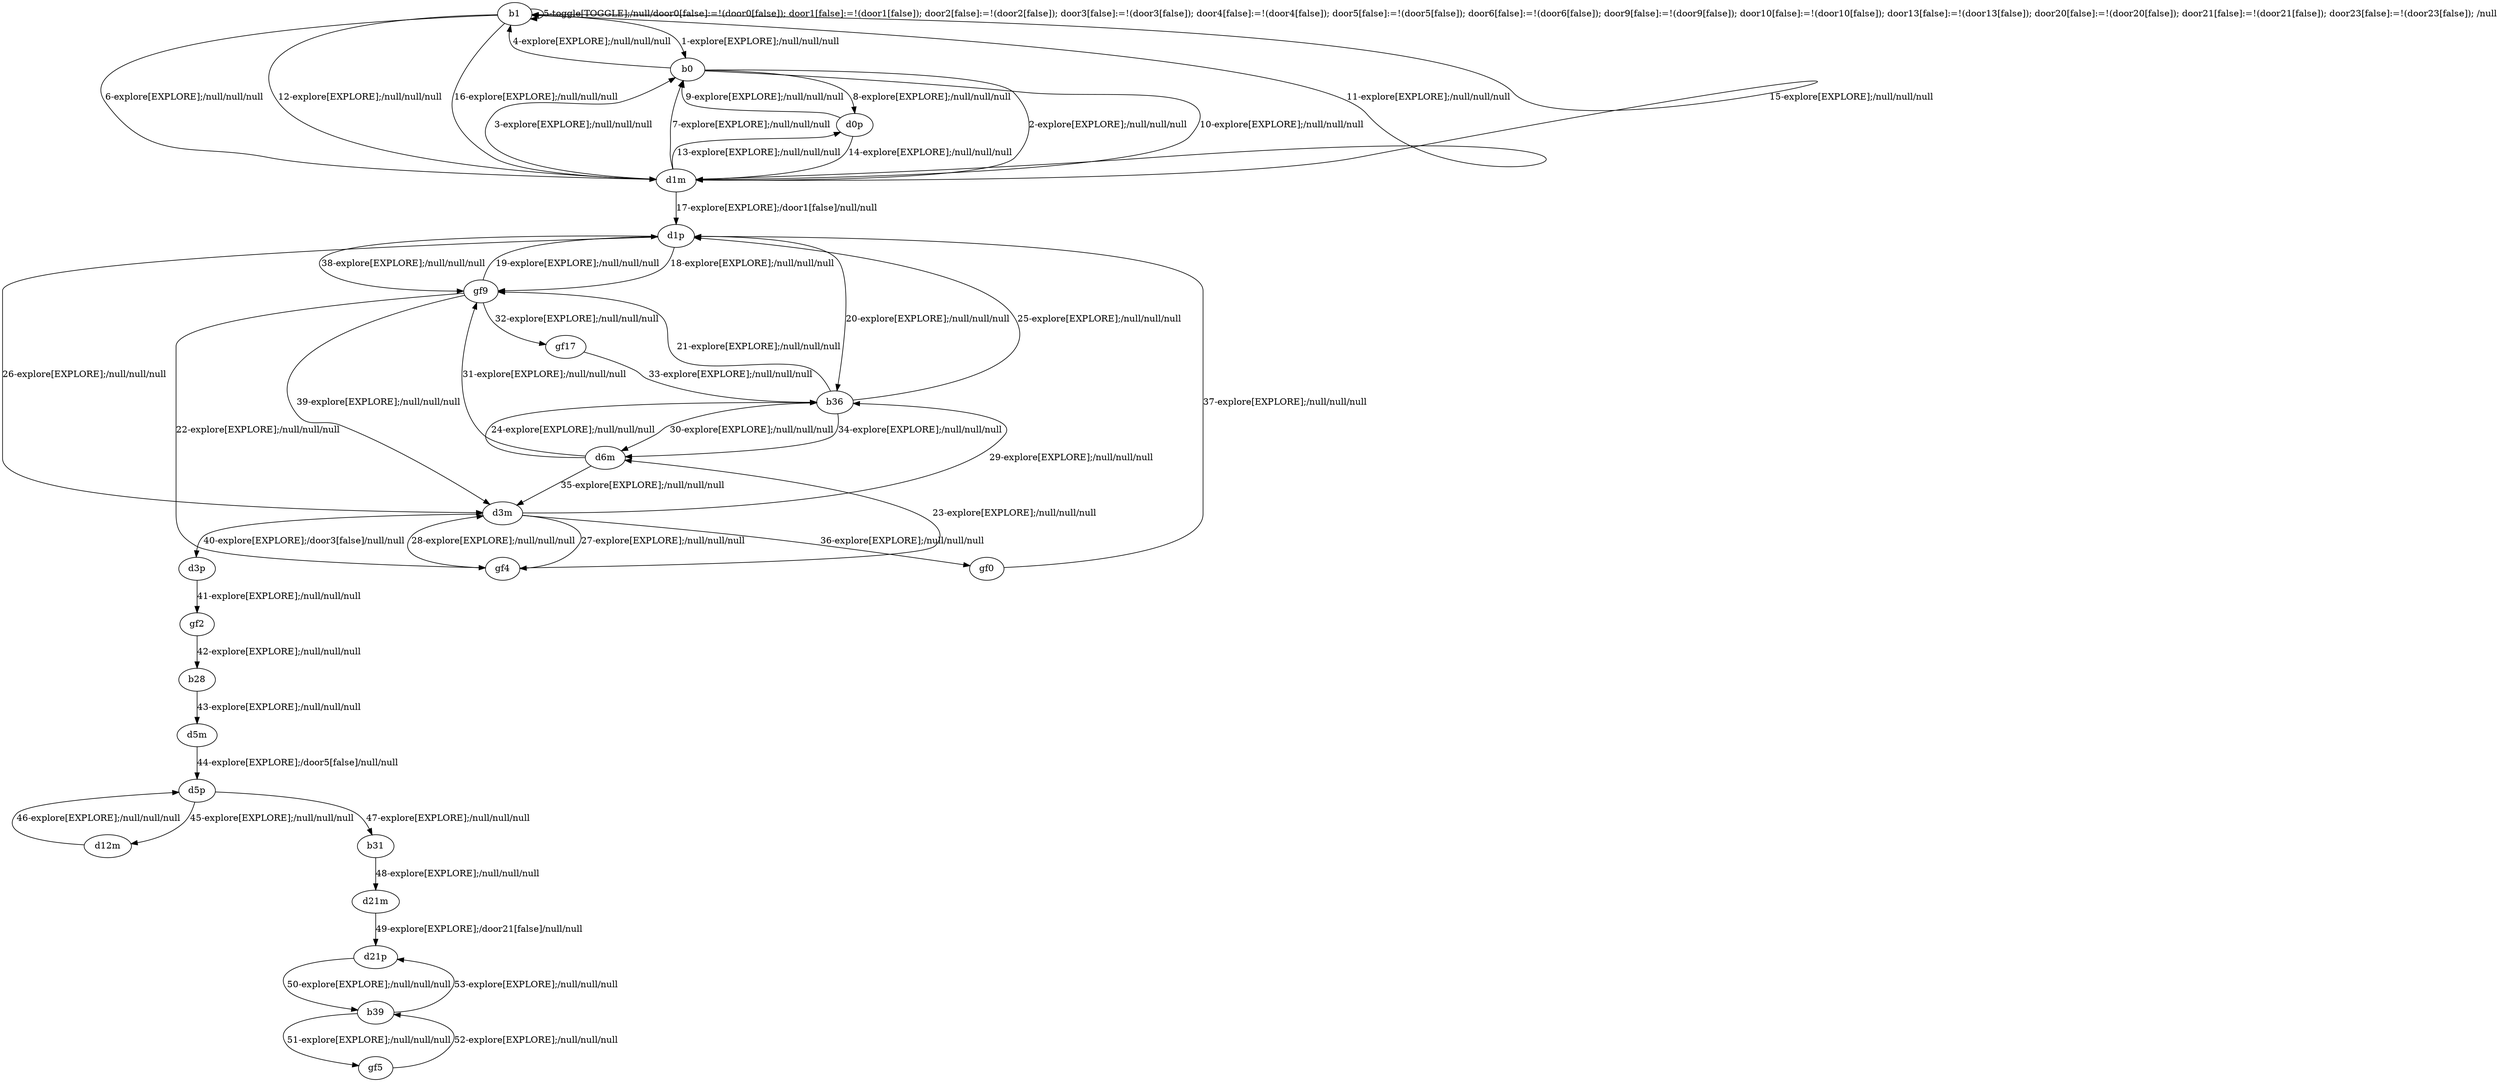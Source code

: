 # Total number of goals covered by this test: 1
# b39 --> d21p

digraph g {
"b1" -> "b0" [label = "1-explore[EXPLORE];/null/null/null"];
"b0" -> "d1m" [label = "2-explore[EXPLORE];/null/null/null"];
"d1m" -> "b0" [label = "3-explore[EXPLORE];/null/null/null"];
"b0" -> "b1" [label = "4-explore[EXPLORE];/null/null/null"];
"b1" -> "b1" [label = "5-toggle[TOGGLE];/null/door0[false]:=!(door0[false]); door1[false]:=!(door1[false]); door2[false]:=!(door2[false]); door3[false]:=!(door3[false]); door4[false]:=!(door4[false]); door5[false]:=!(door5[false]); door6[false]:=!(door6[false]); door9[false]:=!(door9[false]); door10[false]:=!(door10[false]); door13[false]:=!(door13[false]); door20[false]:=!(door20[false]); door21[false]:=!(door21[false]); door23[false]:=!(door23[false]); /null"];
"b1" -> "d1m" [label = "6-explore[EXPLORE];/null/null/null"];
"d1m" -> "b0" [label = "7-explore[EXPLORE];/null/null/null"];
"b0" -> "d0p" [label = "8-explore[EXPLORE];/null/null/null"];
"d0p" -> "b0" [label = "9-explore[EXPLORE];/null/null/null"];
"b0" -> "d1m" [label = "10-explore[EXPLORE];/null/null/null"];
"d1m" -> "b1" [label = "11-explore[EXPLORE];/null/null/null"];
"b1" -> "d1m" [label = "12-explore[EXPLORE];/null/null/null"];
"d1m" -> "d0p" [label = "13-explore[EXPLORE];/null/null/null"];
"d0p" -> "d1m" [label = "14-explore[EXPLORE];/null/null/null"];
"d1m" -> "b1" [label = "15-explore[EXPLORE];/null/null/null"];
"b1" -> "d1m" [label = "16-explore[EXPLORE];/null/null/null"];
"d1m" -> "d1p" [label = "17-explore[EXPLORE];/door1[false]/null/null"];
"d1p" -> "gf9" [label = "18-explore[EXPLORE];/null/null/null"];
"gf9" -> "d1p" [label = "19-explore[EXPLORE];/null/null/null"];
"d1p" -> "b36" [label = "20-explore[EXPLORE];/null/null/null"];
"b36" -> "gf9" [label = "21-explore[EXPLORE];/null/null/null"];
"gf9" -> "gf4" [label = "22-explore[EXPLORE];/null/null/null"];
"gf4" -> "d6m" [label = "23-explore[EXPLORE];/null/null/null"];
"d6m" -> "b36" [label = "24-explore[EXPLORE];/null/null/null"];
"b36" -> "d1p" [label = "25-explore[EXPLORE];/null/null/null"];
"d1p" -> "d3m" [label = "26-explore[EXPLORE];/null/null/null"];
"d3m" -> "gf4" [label = "27-explore[EXPLORE];/null/null/null"];
"gf4" -> "d3m" [label = "28-explore[EXPLORE];/null/null/null"];
"d3m" -> "b36" [label = "29-explore[EXPLORE];/null/null/null"];
"b36" -> "d6m" [label = "30-explore[EXPLORE];/null/null/null"];
"d6m" -> "gf9" [label = "31-explore[EXPLORE];/null/null/null"];
"gf9" -> "gf17" [label = "32-explore[EXPLORE];/null/null/null"];
"gf17" -> "b36" [label = "33-explore[EXPLORE];/null/null/null"];
"b36" -> "d6m" [label = "34-explore[EXPLORE];/null/null/null"];
"d6m" -> "d3m" [label = "35-explore[EXPLORE];/null/null/null"];
"d3m" -> "gf0" [label = "36-explore[EXPLORE];/null/null/null"];
"gf0" -> "d1p" [label = "37-explore[EXPLORE];/null/null/null"];
"d1p" -> "gf9" [label = "38-explore[EXPLORE];/null/null/null"];
"gf9" -> "d3m" [label = "39-explore[EXPLORE];/null/null/null"];
"d3m" -> "d3p" [label = "40-explore[EXPLORE];/door3[false]/null/null"];
"d3p" -> "gf2" [label = "41-explore[EXPLORE];/null/null/null"];
"gf2" -> "b28" [label = "42-explore[EXPLORE];/null/null/null"];
"b28" -> "d5m" [label = "43-explore[EXPLORE];/null/null/null"];
"d5m" -> "d5p" [label = "44-explore[EXPLORE];/door5[false]/null/null"];
"d5p" -> "d12m" [label = "45-explore[EXPLORE];/null/null/null"];
"d12m" -> "d5p" [label = "46-explore[EXPLORE];/null/null/null"];
"d5p" -> "b31" [label = "47-explore[EXPLORE];/null/null/null"];
"b31" -> "d21m" [label = "48-explore[EXPLORE];/null/null/null"];
"d21m" -> "d21p" [label = "49-explore[EXPLORE];/door21[false]/null/null"];
"d21p" -> "b39" [label = "50-explore[EXPLORE];/null/null/null"];
"b39" -> "gf5" [label = "51-explore[EXPLORE];/null/null/null"];
"gf5" -> "b39" [label = "52-explore[EXPLORE];/null/null/null"];
"b39" -> "d21p" [label = "53-explore[EXPLORE];/null/null/null"];
}